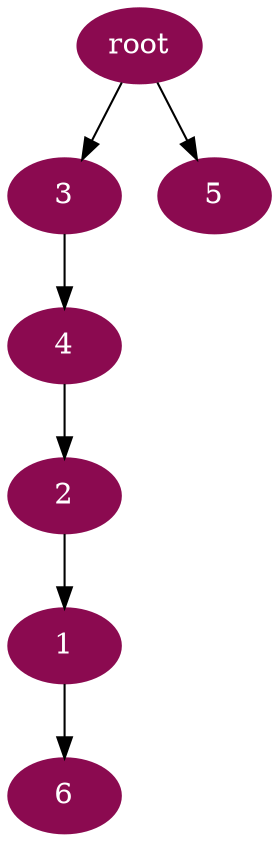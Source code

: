 digraph G {
node [color=deeppink4, style=filled, fontcolor=white];
2 -> 1;
4 -> 2;
"root" -> 3;
3 -> 4;
"root" -> 5;
1 -> 6;
}
